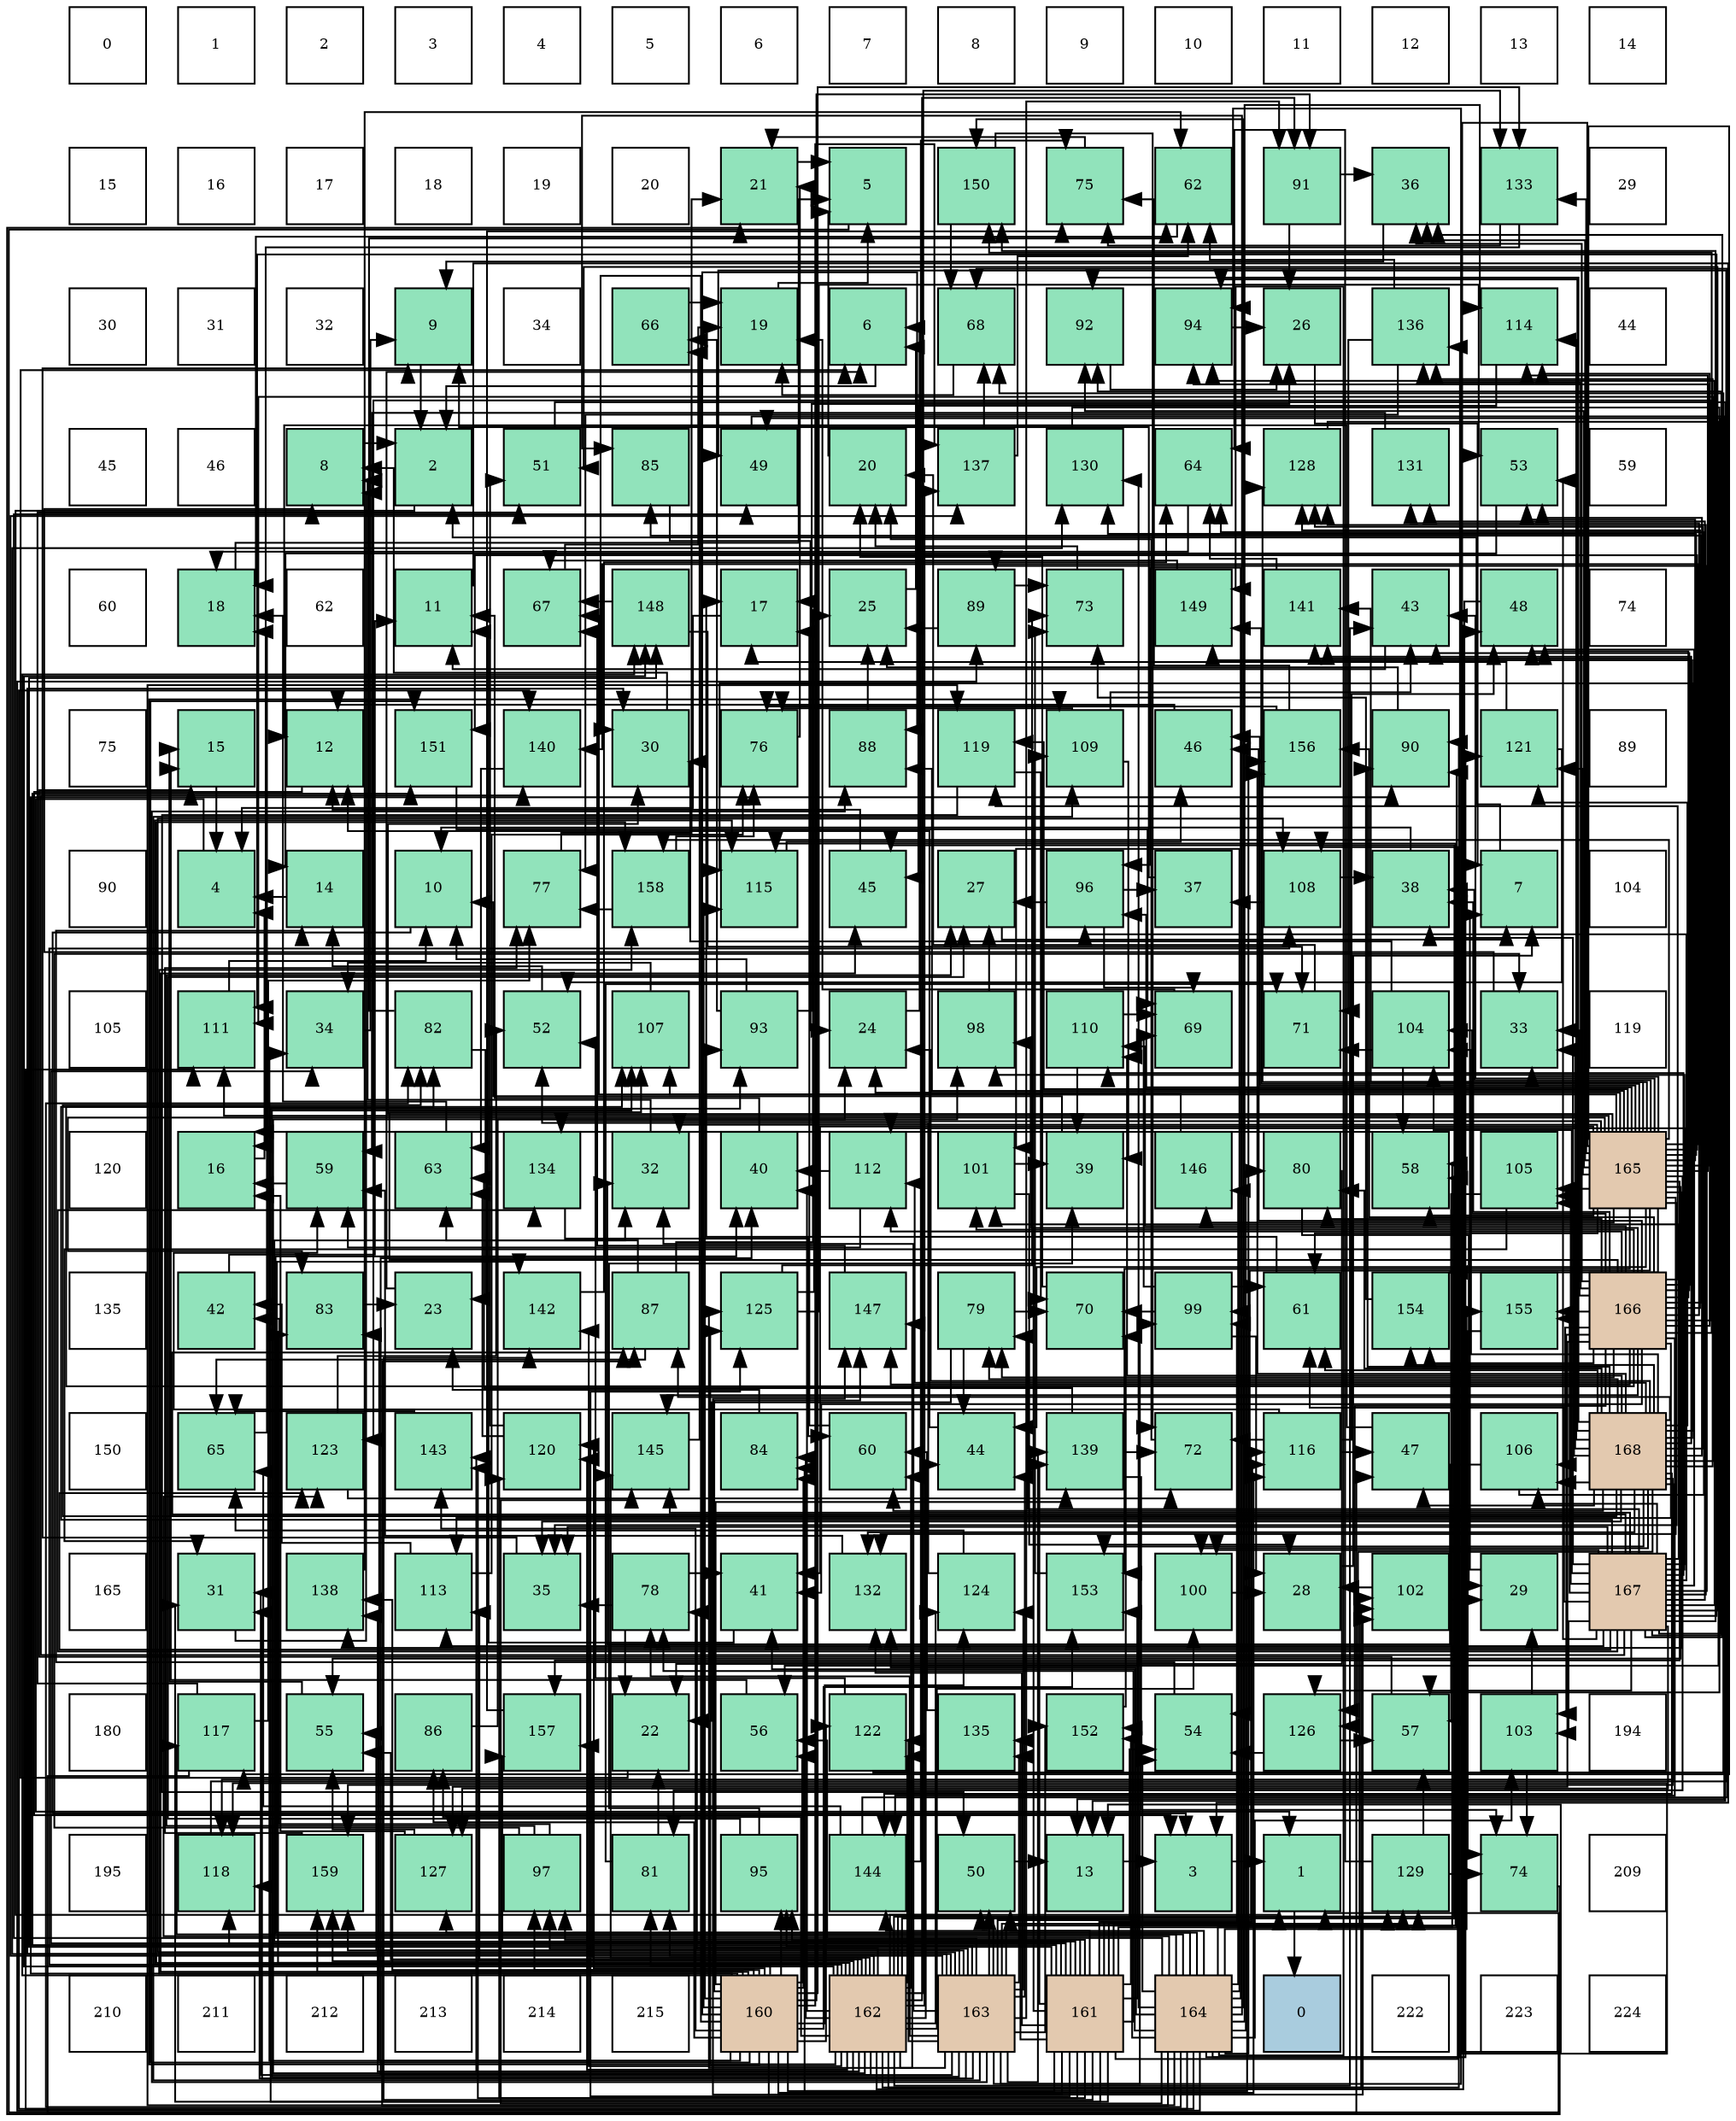 digraph layout{
 rankdir=TB;
 splines=ortho;
 node [style=filled shape=square fixedsize=true width=0.6];
0[label="0", fontsize=8, fillcolor="#ffffff"];
1[label="1", fontsize=8, fillcolor="#ffffff"];
2[label="2", fontsize=8, fillcolor="#ffffff"];
3[label="3", fontsize=8, fillcolor="#ffffff"];
4[label="4", fontsize=8, fillcolor="#ffffff"];
5[label="5", fontsize=8, fillcolor="#ffffff"];
6[label="6", fontsize=8, fillcolor="#ffffff"];
7[label="7", fontsize=8, fillcolor="#ffffff"];
8[label="8", fontsize=8, fillcolor="#ffffff"];
9[label="9", fontsize=8, fillcolor="#ffffff"];
10[label="10", fontsize=8, fillcolor="#ffffff"];
11[label="11", fontsize=8, fillcolor="#ffffff"];
12[label="12", fontsize=8, fillcolor="#ffffff"];
13[label="13", fontsize=8, fillcolor="#ffffff"];
14[label="14", fontsize=8, fillcolor="#ffffff"];
15[label="15", fontsize=8, fillcolor="#ffffff"];
16[label="16", fontsize=8, fillcolor="#ffffff"];
17[label="17", fontsize=8, fillcolor="#ffffff"];
18[label="18", fontsize=8, fillcolor="#ffffff"];
19[label="19", fontsize=8, fillcolor="#ffffff"];
20[label="20", fontsize=8, fillcolor="#ffffff"];
21[label="21", fontsize=8, fillcolor="#91e3bb"];
22[label="5", fontsize=8, fillcolor="#91e3bb"];
23[label="150", fontsize=8, fillcolor="#91e3bb"];
24[label="75", fontsize=8, fillcolor="#91e3bb"];
25[label="62", fontsize=8, fillcolor="#91e3bb"];
26[label="91", fontsize=8, fillcolor="#91e3bb"];
27[label="36", fontsize=8, fillcolor="#91e3bb"];
28[label="133", fontsize=8, fillcolor="#91e3bb"];
29[label="29", fontsize=8, fillcolor="#ffffff"];
30[label="30", fontsize=8, fillcolor="#ffffff"];
31[label="31", fontsize=8, fillcolor="#ffffff"];
32[label="32", fontsize=8, fillcolor="#ffffff"];
33[label="9", fontsize=8, fillcolor="#91e3bb"];
34[label="34", fontsize=8, fillcolor="#ffffff"];
35[label="66", fontsize=8, fillcolor="#91e3bb"];
36[label="19", fontsize=8, fillcolor="#91e3bb"];
37[label="6", fontsize=8, fillcolor="#91e3bb"];
38[label="68", fontsize=8, fillcolor="#91e3bb"];
39[label="92", fontsize=8, fillcolor="#91e3bb"];
40[label="94", fontsize=8, fillcolor="#91e3bb"];
41[label="26", fontsize=8, fillcolor="#91e3bb"];
42[label="136", fontsize=8, fillcolor="#91e3bb"];
43[label="114", fontsize=8, fillcolor="#91e3bb"];
44[label="44", fontsize=8, fillcolor="#ffffff"];
45[label="45", fontsize=8, fillcolor="#ffffff"];
46[label="46", fontsize=8, fillcolor="#ffffff"];
47[label="8", fontsize=8, fillcolor="#91e3bb"];
48[label="2", fontsize=8, fillcolor="#91e3bb"];
49[label="51", fontsize=8, fillcolor="#91e3bb"];
50[label="85", fontsize=8, fillcolor="#91e3bb"];
51[label="49", fontsize=8, fillcolor="#91e3bb"];
52[label="20", fontsize=8, fillcolor="#91e3bb"];
53[label="137", fontsize=8, fillcolor="#91e3bb"];
54[label="130", fontsize=8, fillcolor="#91e3bb"];
55[label="64", fontsize=8, fillcolor="#91e3bb"];
56[label="128", fontsize=8, fillcolor="#91e3bb"];
57[label="131", fontsize=8, fillcolor="#91e3bb"];
58[label="53", fontsize=8, fillcolor="#91e3bb"];
59[label="59", fontsize=8, fillcolor="#ffffff"];
60[label="60", fontsize=8, fillcolor="#ffffff"];
61[label="18", fontsize=8, fillcolor="#91e3bb"];
62[label="62", fontsize=8, fillcolor="#ffffff"];
63[label="11", fontsize=8, fillcolor="#91e3bb"];
64[label="67", fontsize=8, fillcolor="#91e3bb"];
65[label="148", fontsize=8, fillcolor="#91e3bb"];
66[label="17", fontsize=8, fillcolor="#91e3bb"];
67[label="25", fontsize=8, fillcolor="#91e3bb"];
68[label="89", fontsize=8, fillcolor="#91e3bb"];
69[label="73", fontsize=8, fillcolor="#91e3bb"];
70[label="149", fontsize=8, fillcolor="#91e3bb"];
71[label="141", fontsize=8, fillcolor="#91e3bb"];
72[label="43", fontsize=8, fillcolor="#91e3bb"];
73[label="48", fontsize=8, fillcolor="#91e3bb"];
74[label="74", fontsize=8, fillcolor="#ffffff"];
75[label="75", fontsize=8, fillcolor="#ffffff"];
76[label="15", fontsize=8, fillcolor="#91e3bb"];
77[label="12", fontsize=8, fillcolor="#91e3bb"];
78[label="151", fontsize=8, fillcolor="#91e3bb"];
79[label="140", fontsize=8, fillcolor="#91e3bb"];
80[label="30", fontsize=8, fillcolor="#91e3bb"];
81[label="76", fontsize=8, fillcolor="#91e3bb"];
82[label="88", fontsize=8, fillcolor="#91e3bb"];
83[label="119", fontsize=8, fillcolor="#91e3bb"];
84[label="109", fontsize=8, fillcolor="#91e3bb"];
85[label="46", fontsize=8, fillcolor="#91e3bb"];
86[label="156", fontsize=8, fillcolor="#91e3bb"];
87[label="90", fontsize=8, fillcolor="#91e3bb"];
88[label="121", fontsize=8, fillcolor="#91e3bb"];
89[label="89", fontsize=8, fillcolor="#ffffff"];
90[label="90", fontsize=8, fillcolor="#ffffff"];
91[label="4", fontsize=8, fillcolor="#91e3bb"];
92[label="14", fontsize=8, fillcolor="#91e3bb"];
93[label="10", fontsize=8, fillcolor="#91e3bb"];
94[label="77", fontsize=8, fillcolor="#91e3bb"];
95[label="158", fontsize=8, fillcolor="#91e3bb"];
96[label="115", fontsize=8, fillcolor="#91e3bb"];
97[label="45", fontsize=8, fillcolor="#91e3bb"];
98[label="27", fontsize=8, fillcolor="#91e3bb"];
99[label="96", fontsize=8, fillcolor="#91e3bb"];
100[label="37", fontsize=8, fillcolor="#91e3bb"];
101[label="108", fontsize=8, fillcolor="#91e3bb"];
102[label="38", fontsize=8, fillcolor="#91e3bb"];
103[label="7", fontsize=8, fillcolor="#91e3bb"];
104[label="104", fontsize=8, fillcolor="#ffffff"];
105[label="105", fontsize=8, fillcolor="#ffffff"];
106[label="111", fontsize=8, fillcolor="#91e3bb"];
107[label="34", fontsize=8, fillcolor="#91e3bb"];
108[label="82", fontsize=8, fillcolor="#91e3bb"];
109[label="52", fontsize=8, fillcolor="#91e3bb"];
110[label="107", fontsize=8, fillcolor="#91e3bb"];
111[label="93", fontsize=8, fillcolor="#91e3bb"];
112[label="24", fontsize=8, fillcolor="#91e3bb"];
113[label="98", fontsize=8, fillcolor="#91e3bb"];
114[label="110", fontsize=8, fillcolor="#91e3bb"];
115[label="69", fontsize=8, fillcolor="#91e3bb"];
116[label="71", fontsize=8, fillcolor="#91e3bb"];
117[label="104", fontsize=8, fillcolor="#91e3bb"];
118[label="33", fontsize=8, fillcolor="#91e3bb"];
119[label="119", fontsize=8, fillcolor="#ffffff"];
120[label="120", fontsize=8, fillcolor="#ffffff"];
121[label="16", fontsize=8, fillcolor="#91e3bb"];
122[label="59", fontsize=8, fillcolor="#91e3bb"];
123[label="63", fontsize=8, fillcolor="#91e3bb"];
124[label="134", fontsize=8, fillcolor="#91e3bb"];
125[label="32", fontsize=8, fillcolor="#91e3bb"];
126[label="40", fontsize=8, fillcolor="#91e3bb"];
127[label="112", fontsize=8, fillcolor="#91e3bb"];
128[label="101", fontsize=8, fillcolor="#91e3bb"];
129[label="39", fontsize=8, fillcolor="#91e3bb"];
130[label="146", fontsize=8, fillcolor="#91e3bb"];
131[label="80", fontsize=8, fillcolor="#91e3bb"];
132[label="58", fontsize=8, fillcolor="#91e3bb"];
133[label="105", fontsize=8, fillcolor="#91e3bb"];
134[label="165", fontsize=8, fillcolor="#e3c9af"];
135[label="135", fontsize=8, fillcolor="#ffffff"];
136[label="42", fontsize=8, fillcolor="#91e3bb"];
137[label="83", fontsize=8, fillcolor="#91e3bb"];
138[label="23", fontsize=8, fillcolor="#91e3bb"];
139[label="142", fontsize=8, fillcolor="#91e3bb"];
140[label="87", fontsize=8, fillcolor="#91e3bb"];
141[label="125", fontsize=8, fillcolor="#91e3bb"];
142[label="147", fontsize=8, fillcolor="#91e3bb"];
143[label="79", fontsize=8, fillcolor="#91e3bb"];
144[label="70", fontsize=8, fillcolor="#91e3bb"];
145[label="99", fontsize=8, fillcolor="#91e3bb"];
146[label="61", fontsize=8, fillcolor="#91e3bb"];
147[label="154", fontsize=8, fillcolor="#91e3bb"];
148[label="155", fontsize=8, fillcolor="#91e3bb"];
149[label="166", fontsize=8, fillcolor="#e3c9af"];
150[label="150", fontsize=8, fillcolor="#ffffff"];
151[label="65", fontsize=8, fillcolor="#91e3bb"];
152[label="123", fontsize=8, fillcolor="#91e3bb"];
153[label="143", fontsize=8, fillcolor="#91e3bb"];
154[label="120", fontsize=8, fillcolor="#91e3bb"];
155[label="145", fontsize=8, fillcolor="#91e3bb"];
156[label="84", fontsize=8, fillcolor="#91e3bb"];
157[label="60", fontsize=8, fillcolor="#91e3bb"];
158[label="44", fontsize=8, fillcolor="#91e3bb"];
159[label="139", fontsize=8, fillcolor="#91e3bb"];
160[label="72", fontsize=8, fillcolor="#91e3bb"];
161[label="116", fontsize=8, fillcolor="#91e3bb"];
162[label="47", fontsize=8, fillcolor="#91e3bb"];
163[label="106", fontsize=8, fillcolor="#91e3bb"];
164[label="168", fontsize=8, fillcolor="#e3c9af"];
165[label="165", fontsize=8, fillcolor="#ffffff"];
166[label="31", fontsize=8, fillcolor="#91e3bb"];
167[label="138", fontsize=8, fillcolor="#91e3bb"];
168[label="113", fontsize=8, fillcolor="#91e3bb"];
169[label="35", fontsize=8, fillcolor="#91e3bb"];
170[label="78", fontsize=8, fillcolor="#91e3bb"];
171[label="41", fontsize=8, fillcolor="#91e3bb"];
172[label="132", fontsize=8, fillcolor="#91e3bb"];
173[label="124", fontsize=8, fillcolor="#91e3bb"];
174[label="153", fontsize=8, fillcolor="#91e3bb"];
175[label="100", fontsize=8, fillcolor="#91e3bb"];
176[label="28", fontsize=8, fillcolor="#91e3bb"];
177[label="102", fontsize=8, fillcolor="#91e3bb"];
178[label="29", fontsize=8, fillcolor="#91e3bb"];
179[label="167", fontsize=8, fillcolor="#e3c9af"];
180[label="180", fontsize=8, fillcolor="#ffffff"];
181[label="117", fontsize=8, fillcolor="#91e3bb"];
182[label="55", fontsize=8, fillcolor="#91e3bb"];
183[label="86", fontsize=8, fillcolor="#91e3bb"];
184[label="157", fontsize=8, fillcolor="#91e3bb"];
185[label="22", fontsize=8, fillcolor="#91e3bb"];
186[label="56", fontsize=8, fillcolor="#91e3bb"];
187[label="122", fontsize=8, fillcolor="#91e3bb"];
188[label="135", fontsize=8, fillcolor="#91e3bb"];
189[label="152", fontsize=8, fillcolor="#91e3bb"];
190[label="54", fontsize=8, fillcolor="#91e3bb"];
191[label="126", fontsize=8, fillcolor="#91e3bb"];
192[label="57", fontsize=8, fillcolor="#91e3bb"];
193[label="103", fontsize=8, fillcolor="#91e3bb"];
194[label="194", fontsize=8, fillcolor="#ffffff"];
195[label="195", fontsize=8, fillcolor="#ffffff"];
196[label="118", fontsize=8, fillcolor="#91e3bb"];
197[label="159", fontsize=8, fillcolor="#91e3bb"];
198[label="127", fontsize=8, fillcolor="#91e3bb"];
199[label="97", fontsize=8, fillcolor="#91e3bb"];
200[label="81", fontsize=8, fillcolor="#91e3bb"];
201[label="95", fontsize=8, fillcolor="#91e3bb"];
202[label="144", fontsize=8, fillcolor="#91e3bb"];
203[label="50", fontsize=8, fillcolor="#91e3bb"];
204[label="13", fontsize=8, fillcolor="#91e3bb"];
205[label="3", fontsize=8, fillcolor="#91e3bb"];
206[label="1", fontsize=8, fillcolor="#91e3bb"];
207[label="129", fontsize=8, fillcolor="#91e3bb"];
208[label="74", fontsize=8, fillcolor="#91e3bb"];
209[label="209", fontsize=8, fillcolor="#ffffff"];
210[label="210", fontsize=8, fillcolor="#ffffff"];
211[label="211", fontsize=8, fillcolor="#ffffff"];
212[label="212", fontsize=8, fillcolor="#ffffff"];
213[label="213", fontsize=8, fillcolor="#ffffff"];
214[label="214", fontsize=8, fillcolor="#ffffff"];
215[label="215", fontsize=8, fillcolor="#ffffff"];
216[label="160", fontsize=8, fillcolor="#e3c9af"];
217[label="162", fontsize=8, fillcolor="#e3c9af"];
218[label="163", fontsize=8, fillcolor="#e3c9af"];
219[label="161", fontsize=8, fillcolor="#e3c9af"];
220[label="164", fontsize=8, fillcolor="#e3c9af"];
221[label="0", fontsize=8, fillcolor="#a9ccde"];
222[label="222", fontsize=8, fillcolor="#ffffff"];
223[label="223", fontsize=8, fillcolor="#ffffff"];
224[label="224", fontsize=8, fillcolor="#ffffff"];
edge [constraint=false, style=vis];206 -> 221;
48 -> 206;
205 -> 206;
91 -> 206;
22 -> 206;
37 -> 48;
103 -> 48;
47 -> 48;
33 -> 48;
93 -> 205;
63 -> 205;
77 -> 205;
204 -> 205;
92 -> 91;
76 -> 91;
121 -> 91;
66 -> 91;
61 -> 22;
36 -> 22;
52 -> 22;
21 -> 22;
185 -> 37;
138 -> 37;
112 -> 37;
67 -> 37;
41 -> 103;
98 -> 103;
176 -> 103;
178 -> 103;
80 -> 47;
166 -> 47;
125 -> 47;
118 -> 47;
107 -> 33;
169 -> 33;
27 -> 33;
100 -> 33;
102 -> 93;
129 -> 93;
126 -> 63;
171 -> 63;
136 -> 63;
72 -> 63;
158 -> 77;
97 -> 77;
85 -> 77;
162 -> 77;
73 -> 204;
51 -> 204;
203 -> 204;
49 -> 204;
109 -> 92;
58 -> 92;
190 -> 92;
182 -> 76;
186 -> 76;
192 -> 76;
132 -> 121;
122 -> 121;
157 -> 66;
146 -> 66;
25 -> 61;
123 -> 61;
55 -> 61;
151 -> 61;
35 -> 36;
64 -> 36;
38 -> 36;
115 -> 36;
144 -> 52;
116 -> 52;
160 -> 52;
69 -> 52;
208 -> 21;
24 -> 21;
81 -> 21;
94 -> 21;
170 -> 185;
170 -> 169;
170 -> 171;
143 -> 185;
143 -> 158;
143 -> 144;
131 -> 185;
131 -> 178;
200 -> 185;
200 -> 116;
108 -> 138;
108 -> 25;
137 -> 138;
156 -> 138;
50 -> 112;
183 -> 112;
140 -> 67;
140 -> 123;
140 -> 151;
82 -> 67;
68 -> 67;
68 -> 69;
87 -> 67;
26 -> 41;
26 -> 27;
39 -> 41;
111 -> 93;
111 -> 41;
111 -> 35;
40 -> 41;
201 -> 98;
201 -> 129;
99 -> 98;
99 -> 100;
99 -> 115;
199 -> 98;
199 -> 118;
199 -> 136;
113 -> 98;
145 -> 176;
145 -> 146;
145 -> 115;
145 -> 144;
175 -> 176;
128 -> 176;
128 -> 129;
177 -> 176;
177 -> 178;
193 -> 178;
193 -> 208;
117 -> 80;
117 -> 132;
117 -> 116;
133 -> 166;
133 -> 192;
163 -> 125;
163 -> 55;
110 -> 107;
101 -> 100;
101 -> 102;
84 -> 129;
84 -> 72;
84 -> 81;
114 -> 129;
114 -> 115;
106 -> 93;
127 -> 126;
127 -> 122;
168 -> 136;
168 -> 81;
43 -> 97;
96 -> 85;
161 -> 162;
161 -> 73;
161 -> 122;
161 -> 160;
181 -> 162;
181 -> 49;
181 -> 94;
196 -> 51;
83 -> 203;
83 -> 144;
154 -> 49;
154 -> 123;
88 -> 66;
88 -> 109;
187 -> 109;
187 -> 38;
152 -> 109;
152 -> 160;
173 -> 109;
173 -> 151;
141 -> 66;
141 -> 58;
141 -> 69;
191 -> 190;
191 -> 192;
198 -> 121;
198 -> 182;
56 -> 186;
207 -> 192;
207 -> 55;
207 -> 208;
54 -> 192;
57 -> 122;
172 -> 122;
28 -> 121;
28 -> 24;
124 -> 157;
188 -> 157;
42 -> 25;
42 -> 116;
42 -> 94;
53 -> 25;
53 -> 38;
167 -> 25;
159 -> 123;
159 -> 160;
159 -> 208;
79 -> 123;
71 -> 55;
139 -> 55;
153 -> 151;
202 -> 151;
202 -> 38;
202 -> 24;
155 -> 35;
130 -> 64;
142 -> 64;
65 -> 64;
65 -> 116;
70 -> 64;
23 -> 38;
23 -> 160;
78 -> 115;
189 -> 144;
174 -> 69;
147 -> 69;
148 -> 208;
86 -> 24;
86 -> 81;
184 -> 24;
95 -> 81;
95 -> 94;
197 -> 94;
216 -> 80;
216 -> 107;
216 -> 97;
216 -> 186;
216 -> 200;
216 -> 137;
216 -> 156;
216 -> 183;
216 -> 82;
216 -> 87;
216 -> 26;
216 -> 111;
216 -> 201;
216 -> 199;
216 -> 145;
216 -> 177;
216 -> 84;
216 -> 96;
216 -> 161;
216 -> 154;
216 -> 187;
216 -> 173;
216 -> 28;
216 -> 53;
216 -> 167;
216 -> 159;
216 -> 153;
216 -> 142;
216 -> 65;
216 -> 78;
216 -> 174;
216 -> 95;
216 -> 197;
219 -> 166;
219 -> 125;
219 -> 107;
219 -> 203;
219 -> 170;
219 -> 156;
219 -> 87;
219 -> 111;
219 -> 201;
219 -> 199;
219 -> 145;
219 -> 177;
219 -> 101;
219 -> 84;
219 -> 161;
219 -> 196;
219 -> 154;
219 -> 141;
219 -> 207;
219 -> 172;
219 -> 188;
219 -> 159;
219 -> 139;
219 -> 153;
219 -> 142;
219 -> 65;
219 -> 78;
219 -> 189;
219 -> 174;
219 -> 184;
217 -> 166;
217 -> 126;
217 -> 72;
217 -> 158;
217 -> 97;
217 -> 73;
217 -> 203;
217 -> 182;
217 -> 132;
217 -> 157;
217 -> 170;
217 -> 200;
217 -> 137;
217 -> 156;
217 -> 183;
217 -> 87;
217 -> 26;
217 -> 113;
217 -> 175;
217 -> 177;
217 -> 101;
217 -> 168;
217 -> 96;
217 -> 154;
217 -> 187;
217 -> 173;
217 -> 141;
217 -> 207;
217 -> 28;
217 -> 53;
217 -> 167;
217 -> 139;
217 -> 153;
217 -> 155;
217 -> 142;
217 -> 65;
217 -> 184;
217 -> 95;
217 -> 197;
218 -> 80;
218 -> 166;
218 -> 125;
218 -> 126;
218 -> 158;
218 -> 203;
218 -> 190;
218 -> 182;
218 -> 186;
218 -> 170;
218 -> 82;
218 -> 26;
218 -> 40;
218 -> 201;
218 -> 199;
218 -> 145;
218 -> 110;
218 -> 101;
218 -> 84;
218 -> 96;
218 -> 161;
218 -> 196;
218 -> 187;
218 -> 173;
218 -> 141;
218 -> 207;
218 -> 54;
218 -> 188;
218 -> 53;
218 -> 159;
218 -> 189;
218 -> 197;
220 -> 126;
220 -> 171;
220 -> 51;
220 -> 190;
220 -> 132;
220 -> 131;
220 -> 108;
220 -> 50;
220 -> 140;
220 -> 68;
220 -> 99;
220 -> 128;
220 -> 193;
220 -> 106;
220 -> 43;
220 -> 181;
220 -> 83;
220 -> 88;
220 -> 152;
220 -> 198;
220 -> 54;
220 -> 172;
220 -> 42;
220 -> 79;
220 -> 139;
220 -> 202;
220 -> 155;
220 -> 130;
220 -> 70;
220 -> 23;
220 -> 189;
220 -> 148;
220 -> 86;
134 -> 112;
134 -> 80;
134 -> 125;
134 -> 118;
134 -> 169;
134 -> 27;
134 -> 102;
134 -> 171;
134 -> 72;
134 -> 158;
134 -> 85;
134 -> 58;
134 -> 190;
134 -> 182;
134 -> 132;
134 -> 146;
134 -> 200;
134 -> 137;
134 -> 82;
134 -> 39;
134 -> 40;
134 -> 99;
134 -> 133;
134 -> 110;
134 -> 106;
134 -> 43;
134 -> 181;
134 -> 196;
134 -> 83;
134 -> 88;
134 -> 56;
134 -> 54;
134 -> 172;
134 -> 28;
134 -> 124;
134 -> 167;
134 -> 79;
134 -> 71;
134 -> 130;
134 -> 70;
134 -> 78;
134 -> 174;
134 -> 147;
134 -> 184;
134 -> 95;
149 -> 118;
149 -> 27;
149 -> 102;
149 -> 171;
149 -> 72;
149 -> 85;
149 -> 73;
149 -> 143;
149 -> 131;
149 -> 108;
149 -> 50;
149 -> 113;
149 -> 128;
149 -> 193;
149 -> 117;
149 -> 163;
149 -> 110;
149 -> 114;
149 -> 127;
149 -> 168;
149 -> 43;
149 -> 83;
149 -> 152;
149 -> 191;
149 -> 198;
149 -> 56;
149 -> 57;
149 -> 42;
149 -> 71;
149 -> 202;
149 -> 155;
149 -> 142;
149 -> 23;
149 -> 147;
149 -> 148;
149 -> 86;
179 -> 169;
179 -> 27;
179 -> 102;
179 -> 73;
179 -> 51;
179 -> 49;
179 -> 58;
179 -> 146;
179 -> 143;
179 -> 140;
179 -> 68;
179 -> 39;
179 -> 40;
179 -> 99;
179 -> 113;
179 -> 175;
179 -> 128;
179 -> 193;
179 -> 117;
179 -> 133;
179 -> 163;
179 -> 110;
179 -> 114;
179 -> 106;
179 -> 127;
179 -> 168;
179 -> 152;
179 -> 191;
179 -> 198;
179 -> 56;
179 -> 57;
179 -> 124;
179 -> 79;
179 -> 155;
179 -> 23;
179 -> 148;
164 -> 112;
164 -> 118;
164 -> 169;
164 -> 162;
164 -> 58;
164 -> 157;
164 -> 146;
164 -> 143;
164 -> 131;
164 -> 108;
164 -> 140;
164 -> 87;
164 -> 39;
164 -> 40;
164 -> 175;
164 -> 117;
164 -> 133;
164 -> 163;
164 -> 114;
164 -> 106;
164 -> 127;
164 -> 43;
164 -> 96;
164 -> 196;
164 -> 88;
164 -> 191;
164 -> 56;
164 -> 172;
164 -> 42;
164 -> 71;
164 -> 202;
164 -> 70;
164 -> 174;
164 -> 147;
164 -> 86;
164 -> 197;
edge [constraint=true, style=invis];
0 -> 15 -> 30 -> 45 -> 60 -> 75 -> 90 -> 105 -> 120 -> 135 -> 150 -> 165 -> 180 -> 195 -> 210;
1 -> 16 -> 31 -> 46 -> 61 -> 76 -> 91 -> 106 -> 121 -> 136 -> 151 -> 166 -> 181 -> 196 -> 211;
2 -> 17 -> 32 -> 47 -> 62 -> 77 -> 92 -> 107 -> 122 -> 137 -> 152 -> 167 -> 182 -> 197 -> 212;
3 -> 18 -> 33 -> 48 -> 63 -> 78 -> 93 -> 108 -> 123 -> 138 -> 153 -> 168 -> 183 -> 198 -> 213;
4 -> 19 -> 34 -> 49 -> 64 -> 79 -> 94 -> 109 -> 124 -> 139 -> 154 -> 169 -> 184 -> 199 -> 214;
5 -> 20 -> 35 -> 50 -> 65 -> 80 -> 95 -> 110 -> 125 -> 140 -> 155 -> 170 -> 185 -> 200 -> 215;
6 -> 21 -> 36 -> 51 -> 66 -> 81 -> 96 -> 111 -> 126 -> 141 -> 156 -> 171 -> 186 -> 201 -> 216;
7 -> 22 -> 37 -> 52 -> 67 -> 82 -> 97 -> 112 -> 127 -> 142 -> 157 -> 172 -> 187 -> 202 -> 217;
8 -> 23 -> 38 -> 53 -> 68 -> 83 -> 98 -> 113 -> 128 -> 143 -> 158 -> 173 -> 188 -> 203 -> 218;
9 -> 24 -> 39 -> 54 -> 69 -> 84 -> 99 -> 114 -> 129 -> 144 -> 159 -> 174 -> 189 -> 204 -> 219;
10 -> 25 -> 40 -> 55 -> 70 -> 85 -> 100 -> 115 -> 130 -> 145 -> 160 -> 175 -> 190 -> 205 -> 220;
11 -> 26 -> 41 -> 56 -> 71 -> 86 -> 101 -> 116 -> 131 -> 146 -> 161 -> 176 -> 191 -> 206 -> 221;
12 -> 27 -> 42 -> 57 -> 72 -> 87 -> 102 -> 117 -> 132 -> 147 -> 162 -> 177 -> 192 -> 207 -> 222;
13 -> 28 -> 43 -> 58 -> 73 -> 88 -> 103 -> 118 -> 133 -> 148 -> 163 -> 178 -> 193 -> 208 -> 223;
14 -> 29 -> 44 -> 59 -> 74 -> 89 -> 104 -> 119 -> 134 -> 149 -> 164 -> 179 -> 194 -> 209 -> 224;
rank = same {0 -> 1 -> 2 -> 3 -> 4 -> 5 -> 6 -> 7 -> 8 -> 9 -> 10 -> 11 -> 12 -> 13 -> 14};
rank = same {15 -> 16 -> 17 -> 18 -> 19 -> 20 -> 21 -> 22 -> 23 -> 24 -> 25 -> 26 -> 27 -> 28 -> 29};
rank = same {30 -> 31 -> 32 -> 33 -> 34 -> 35 -> 36 -> 37 -> 38 -> 39 -> 40 -> 41 -> 42 -> 43 -> 44};
rank = same {45 -> 46 -> 47 -> 48 -> 49 -> 50 -> 51 -> 52 -> 53 -> 54 -> 55 -> 56 -> 57 -> 58 -> 59};
rank = same {60 -> 61 -> 62 -> 63 -> 64 -> 65 -> 66 -> 67 -> 68 -> 69 -> 70 -> 71 -> 72 -> 73 -> 74};
rank = same {75 -> 76 -> 77 -> 78 -> 79 -> 80 -> 81 -> 82 -> 83 -> 84 -> 85 -> 86 -> 87 -> 88 -> 89};
rank = same {90 -> 91 -> 92 -> 93 -> 94 -> 95 -> 96 -> 97 -> 98 -> 99 -> 100 -> 101 -> 102 -> 103 -> 104};
rank = same {105 -> 106 -> 107 -> 108 -> 109 -> 110 -> 111 -> 112 -> 113 -> 114 -> 115 -> 116 -> 117 -> 118 -> 119};
rank = same {120 -> 121 -> 122 -> 123 -> 124 -> 125 -> 126 -> 127 -> 128 -> 129 -> 130 -> 131 -> 132 -> 133 -> 134};
rank = same {135 -> 136 -> 137 -> 138 -> 139 -> 140 -> 141 -> 142 -> 143 -> 144 -> 145 -> 146 -> 147 -> 148 -> 149};
rank = same {150 -> 151 -> 152 -> 153 -> 154 -> 155 -> 156 -> 157 -> 158 -> 159 -> 160 -> 161 -> 162 -> 163 -> 164};
rank = same {165 -> 166 -> 167 -> 168 -> 169 -> 170 -> 171 -> 172 -> 173 -> 174 -> 175 -> 176 -> 177 -> 178 -> 179};
rank = same {180 -> 181 -> 182 -> 183 -> 184 -> 185 -> 186 -> 187 -> 188 -> 189 -> 190 -> 191 -> 192 -> 193 -> 194};
rank = same {195 -> 196 -> 197 -> 198 -> 199 -> 200 -> 201 -> 202 -> 203 -> 204 -> 205 -> 206 -> 207 -> 208 -> 209};
rank = same {210 -> 211 -> 212 -> 213 -> 214 -> 215 -> 216 -> 217 -> 218 -> 219 -> 220 -> 221 -> 222 -> 223 -> 224};
}